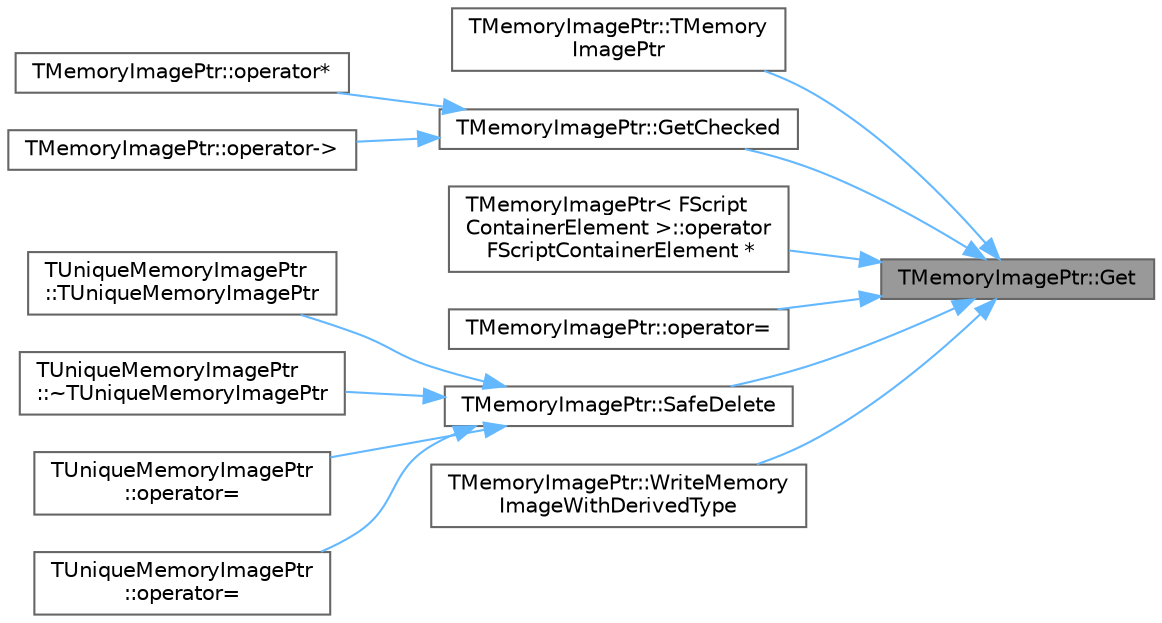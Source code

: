 digraph "TMemoryImagePtr::Get"
{
 // INTERACTIVE_SVG=YES
 // LATEX_PDF_SIZE
  bgcolor="transparent";
  edge [fontname=Helvetica,fontsize=10,labelfontname=Helvetica,labelfontsize=10];
  node [fontname=Helvetica,fontsize=10,shape=box,height=0.2,width=0.4];
  rankdir="RL";
  Node1 [id="Node000001",label="TMemoryImagePtr::Get",height=0.2,width=0.4,color="gray40", fillcolor="grey60", style="filled", fontcolor="black",tooltip=" "];
  Node1 -> Node2 [id="edge1_Node000001_Node000002",dir="back",color="steelblue1",style="solid",tooltip=" "];
  Node2 [id="Node000002",label="TMemoryImagePtr::TMemory\lImagePtr",height=0.2,width=0.4,color="grey40", fillcolor="white", style="filled",URL="$d3/d87/classTMemoryImagePtr.html#aaa1fd593fd98c30f571c52862b88952b",tooltip=" "];
  Node1 -> Node3 [id="edge2_Node000001_Node000003",dir="back",color="steelblue1",style="solid",tooltip=" "];
  Node3 [id="Node000003",label="TMemoryImagePtr::GetChecked",height=0.2,width=0.4,color="grey40", fillcolor="white", style="filled",URL="$d3/d87/classTMemoryImagePtr.html#a660b462410d533abbc4391ff4366c873",tooltip=" "];
  Node3 -> Node4 [id="edge3_Node000003_Node000004",dir="back",color="steelblue1",style="solid",tooltip=" "];
  Node4 [id="Node000004",label="TMemoryImagePtr::operator*",height=0.2,width=0.4,color="grey40", fillcolor="white", style="filled",URL="$d3/d87/classTMemoryImagePtr.html#ad3c093db61a8e832ed55e684e8db9696",tooltip=" "];
  Node3 -> Node5 [id="edge4_Node000003_Node000005",dir="back",color="steelblue1",style="solid",tooltip=" "];
  Node5 [id="Node000005",label="TMemoryImagePtr::operator-\>",height=0.2,width=0.4,color="grey40", fillcolor="white", style="filled",URL="$d3/d87/classTMemoryImagePtr.html#a172639c33affc012cc9c3b474363c35b",tooltip=" "];
  Node1 -> Node6 [id="edge5_Node000001_Node000006",dir="back",color="steelblue1",style="solid",tooltip=" "];
  Node6 [id="Node000006",label="TMemoryImagePtr\< FScript\lContainerElement \>::operator\l FScriptContainerElement *",height=0.2,width=0.4,color="grey40", fillcolor="white", style="filled",URL="$d3/d87/classTMemoryImagePtr.html#a7ba3c291543932f1be5542b076513a6c",tooltip=" "];
  Node1 -> Node7 [id="edge6_Node000001_Node000007",dir="back",color="steelblue1",style="solid",tooltip=" "];
  Node7 [id="Node000007",label="TMemoryImagePtr::operator=",height=0.2,width=0.4,color="grey40", fillcolor="white", style="filled",URL="$d3/d87/classTMemoryImagePtr.html#a28c557a772c0257c230ce24d654caa1b",tooltip=" "];
  Node1 -> Node8 [id="edge7_Node000001_Node000008",dir="back",color="steelblue1",style="solid",tooltip=" "];
  Node8 [id="Node000008",label="TMemoryImagePtr::SafeDelete",height=0.2,width=0.4,color="grey40", fillcolor="white", style="filled",URL="$d3/d87/classTMemoryImagePtr.html#a24fb0d76eac9d58bb0f55de5328b979d",tooltip=" "];
  Node8 -> Node9 [id="edge8_Node000008_Node000009",dir="back",color="steelblue1",style="solid",tooltip=" "];
  Node9 [id="Node000009",label="TUniqueMemoryImagePtr\l::TUniqueMemoryImagePtr",height=0.2,width=0.4,color="grey40", fillcolor="white", style="filled",URL="$d6/ddb/classTUniqueMemoryImagePtr.html#a73ef5877c502b70a83464ea670c9c91f",tooltip=" "];
  Node8 -> Node10 [id="edge9_Node000008_Node000010",dir="back",color="steelblue1",style="solid",tooltip=" "];
  Node10 [id="Node000010",label="TUniqueMemoryImagePtr\l::~TUniqueMemoryImagePtr",height=0.2,width=0.4,color="grey40", fillcolor="white", style="filled",URL="$d6/ddb/classTUniqueMemoryImagePtr.html#a45be75a2ea7f6efe51e43faf4d85a6a4",tooltip=" "];
  Node8 -> Node11 [id="edge10_Node000008_Node000011",dir="back",color="steelblue1",style="solid",tooltip=" "];
  Node11 [id="Node000011",label="TUniqueMemoryImagePtr\l::operator=",height=0.2,width=0.4,color="grey40", fillcolor="white", style="filled",URL="$d6/ddb/classTUniqueMemoryImagePtr.html#a26656c30121d884fc4ee0ff562a7b4ca",tooltip=" "];
  Node8 -> Node12 [id="edge11_Node000008_Node000012",dir="back",color="steelblue1",style="solid",tooltip=" "];
  Node12 [id="Node000012",label="TUniqueMemoryImagePtr\l::operator=",height=0.2,width=0.4,color="grey40", fillcolor="white", style="filled",URL="$d6/ddb/classTUniqueMemoryImagePtr.html#a2cd8eef344add7494f5dbdaa71bcbd74",tooltip=" "];
  Node1 -> Node13 [id="edge12_Node000001_Node000013",dir="back",color="steelblue1",style="solid",tooltip=" "];
  Node13 [id="Node000013",label="TMemoryImagePtr::WriteMemory\lImageWithDerivedType",height=0.2,width=0.4,color="grey40", fillcolor="white", style="filled",URL="$d3/d87/classTMemoryImagePtr.html#aca112358c82fb39f96c07114cb7d1a58",tooltip=" "];
}
